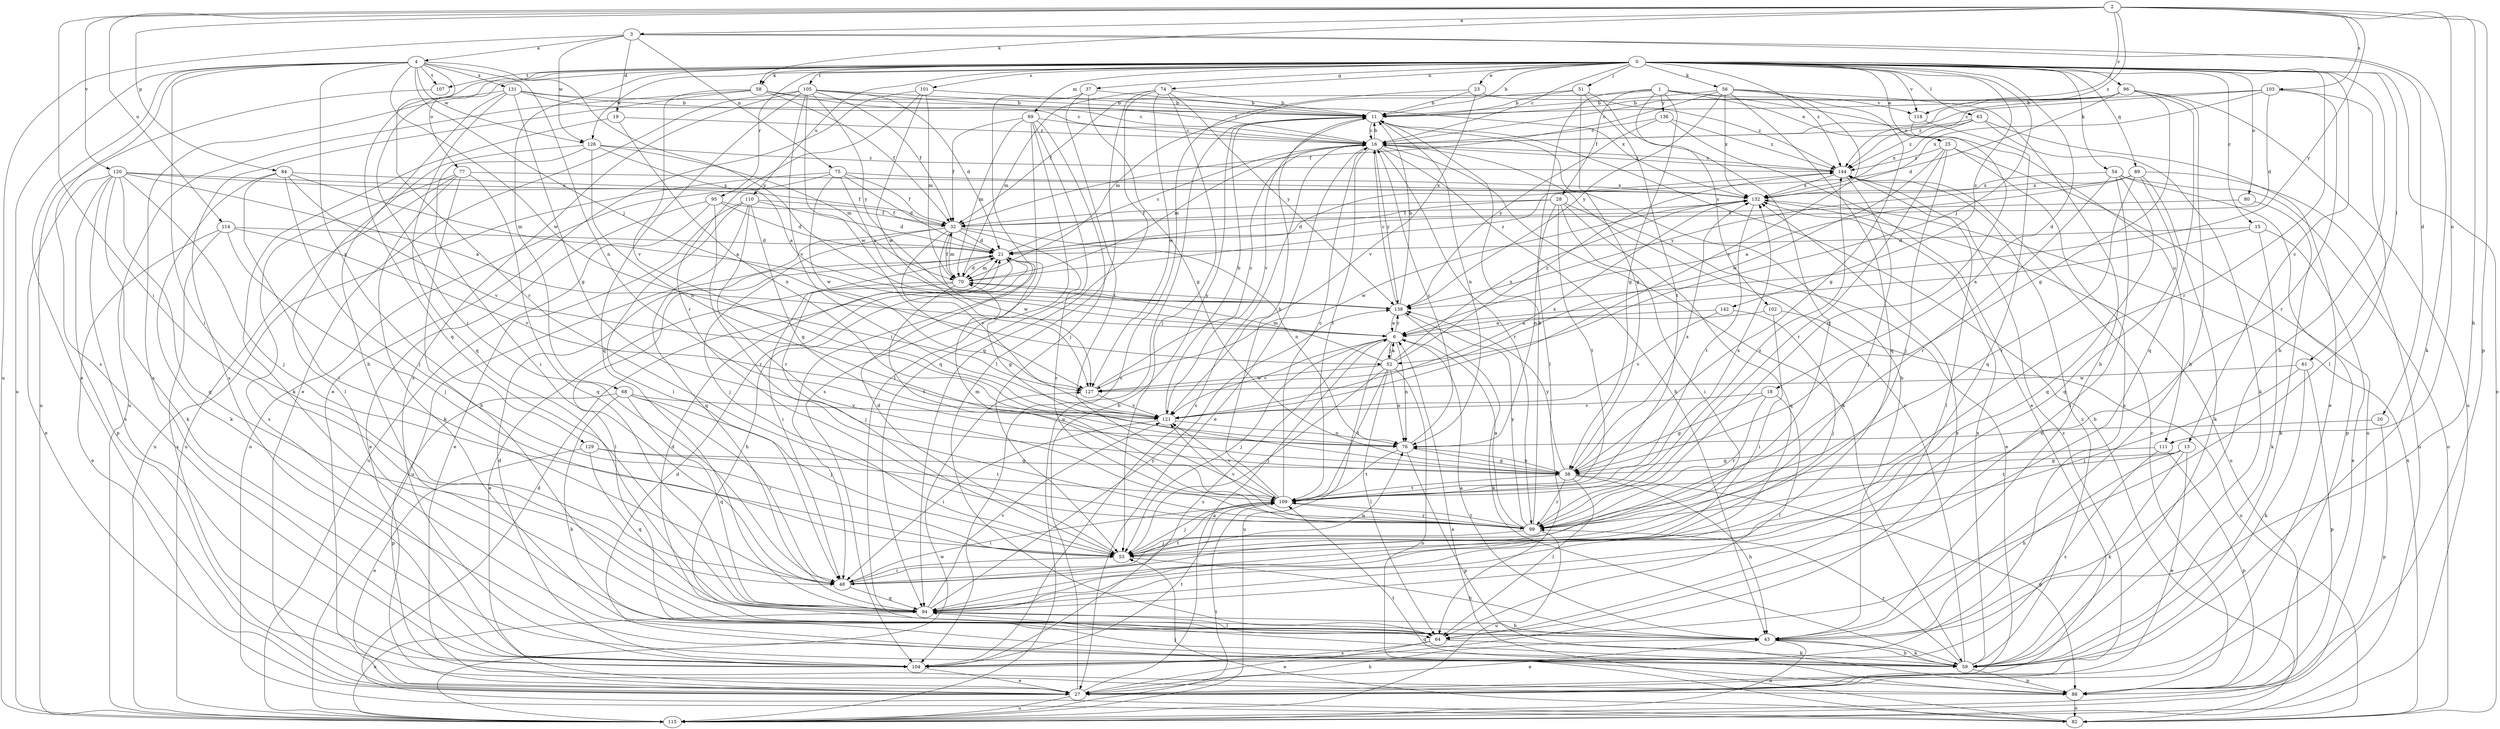 strict digraph  {
0;
1;
2;
3;
4;
6;
11;
13;
15;
16;
18;
19;
20;
21;
23;
25;
27;
28;
32;
37;
38;
43;
48;
51;
52;
53;
54;
56;
58;
59;
61;
63;
64;
68;
69;
70;
74;
75;
76;
77;
80;
82;
84;
88;
89;
94;
95;
96;
99;
101;
102;
103;
104;
105;
107;
109;
110;
111;
114;
115;
118;
120;
121;
126;
127;
129;
131;
132;
136;
138;
142;
144;
0 -> 11  [label=b];
0 -> 13  [label=c];
0 -> 15  [label=c];
0 -> 16  [label=c];
0 -> 18  [label=d];
0 -> 23  [label=e];
0 -> 25  [label=e];
0 -> 37  [label=g];
0 -> 43  [label=h];
0 -> 48  [label=i];
0 -> 51  [label=j];
0 -> 52  [label=j];
0 -> 54  [label=k];
0 -> 56  [label=k];
0 -> 58  [label=k];
0 -> 61  [label=l];
0 -> 63  [label=l];
0 -> 68  [label=m];
0 -> 69  [label=m];
0 -> 74  [label=n];
0 -> 77  [label=o];
0 -> 80  [label=o];
0 -> 82  [label=o];
0 -> 89  [label=q];
0 -> 94  [label=q];
0 -> 95  [label=r];
0 -> 96  [label=r];
0 -> 99  [label=r];
0 -> 101  [label=s];
0 -> 105  [label=t];
0 -> 107  [label=t];
0 -> 110  [label=u];
0 -> 118  [label=v];
0 -> 126  [label=w];
0 -> 142  [label=z];
0 -> 144  [label=z];
1 -> 25  [label=e];
1 -> 28  [label=f];
1 -> 32  [label=f];
1 -> 38  [label=g];
1 -> 64  [label=l];
1 -> 102  [label=s];
1 -> 111  [label=u];
1 -> 118  [label=v];
1 -> 136  [label=y];
2 -> 3  [label=a];
2 -> 43  [label=h];
2 -> 48  [label=i];
2 -> 58  [label=k];
2 -> 84  [label=p];
2 -> 88  [label=p];
2 -> 103  [label=s];
2 -> 111  [label=u];
2 -> 114  [label=u];
2 -> 118  [label=v];
2 -> 120  [label=v];
2 -> 138  [label=y];
2 -> 144  [label=z];
3 -> 4  [label=a];
3 -> 19  [label=d];
3 -> 20  [label=d];
3 -> 59  [label=k];
3 -> 75  [label=n];
3 -> 115  [label=u];
3 -> 126  [label=w];
4 -> 27  [label=e];
4 -> 48  [label=i];
4 -> 52  [label=j];
4 -> 76  [label=n];
4 -> 99  [label=r];
4 -> 104  [label=s];
4 -> 107  [label=t];
4 -> 115  [label=u];
4 -> 126  [label=w];
4 -> 127  [label=w];
4 -> 129  [label=x];
4 -> 131  [label=x];
4 -> 138  [label=y];
6 -> 52  [label=j];
6 -> 53  [label=j];
6 -> 76  [label=n];
6 -> 104  [label=s];
6 -> 115  [label=u];
6 -> 121  [label=v];
6 -> 138  [label=y];
11 -> 16  [label=c];
11 -> 76  [label=n];
11 -> 115  [label=u];
11 -> 121  [label=v];
13 -> 27  [label=e];
13 -> 38  [label=g];
13 -> 43  [label=h];
13 -> 59  [label=k];
13 -> 109  [label=t];
15 -> 6  [label=a];
15 -> 21  [label=d];
15 -> 27  [label=e];
15 -> 59  [label=k];
16 -> 11  [label=b];
16 -> 27  [label=e];
16 -> 43  [label=h];
16 -> 59  [label=k];
16 -> 70  [label=m];
16 -> 99  [label=r];
16 -> 104  [label=s];
16 -> 109  [label=t];
16 -> 138  [label=y];
16 -> 144  [label=z];
18 -> 38  [label=g];
18 -> 64  [label=l];
18 -> 99  [label=r];
18 -> 121  [label=v];
19 -> 59  [label=k];
19 -> 76  [label=n];
19 -> 16  [label=z];
20 -> 76  [label=n];
20 -> 88  [label=p];
21 -> 16  [label=c];
21 -> 38  [label=g];
21 -> 43  [label=h];
21 -> 48  [label=i];
21 -> 64  [label=l];
21 -> 70  [label=m];
23 -> 11  [label=b];
23 -> 104  [label=s];
23 -> 121  [label=v];
23 -> 144  [label=z];
25 -> 53  [label=j];
25 -> 99  [label=r];
25 -> 104  [label=s];
25 -> 115  [label=u];
25 -> 127  [label=w];
25 -> 144  [label=z];
27 -> 6  [label=a];
27 -> 11  [label=b];
27 -> 43  [label=h];
27 -> 115  [label=u];
27 -> 144  [label=z];
28 -> 21  [label=d];
28 -> 27  [label=e];
28 -> 32  [label=f];
28 -> 48  [label=i];
28 -> 76  [label=n];
28 -> 94  [label=q];
28 -> 109  [label=t];
32 -> 21  [label=d];
32 -> 53  [label=j];
32 -> 70  [label=m];
32 -> 76  [label=n];
32 -> 99  [label=r];
32 -> 115  [label=u];
32 -> 121  [label=v];
32 -> 127  [label=w];
37 -> 11  [label=b];
37 -> 38  [label=g];
37 -> 48  [label=i];
37 -> 109  [label=t];
38 -> 43  [label=h];
38 -> 64  [label=l];
38 -> 76  [label=n];
38 -> 88  [label=p];
38 -> 99  [label=r];
38 -> 109  [label=t];
38 -> 132  [label=x];
38 -> 138  [label=y];
43 -> 6  [label=a];
43 -> 11  [label=b];
43 -> 21  [label=d];
43 -> 27  [label=e];
43 -> 59  [label=k];
43 -> 115  [label=u];
48 -> 76  [label=n];
48 -> 94  [label=q];
48 -> 109  [label=t];
51 -> 11  [label=b];
51 -> 38  [label=g];
51 -> 53  [label=j];
51 -> 70  [label=m];
51 -> 109  [label=t];
52 -> 6  [label=a];
52 -> 53  [label=j];
52 -> 64  [label=l];
52 -> 70  [label=m];
52 -> 76  [label=n];
52 -> 82  [label=o];
52 -> 109  [label=t];
52 -> 127  [label=w];
52 -> 132  [label=x];
52 -> 144  [label=z];
53 -> 21  [label=d];
53 -> 43  [label=h];
53 -> 48  [label=i];
54 -> 64  [label=l];
54 -> 82  [label=o];
54 -> 88  [label=p];
54 -> 94  [label=q];
54 -> 99  [label=r];
54 -> 132  [label=x];
56 -> 11  [label=b];
56 -> 32  [label=f];
56 -> 38  [label=g];
56 -> 43  [label=h];
56 -> 94  [label=q];
56 -> 121  [label=v];
56 -> 132  [label=x];
56 -> 138  [label=y];
58 -> 11  [label=b];
58 -> 16  [label=c];
58 -> 32  [label=f];
58 -> 104  [label=s];
58 -> 115  [label=u];
58 -> 121  [label=v];
59 -> 16  [label=c];
59 -> 43  [label=h];
59 -> 88  [label=p];
59 -> 94  [label=q];
59 -> 99  [label=r];
59 -> 132  [label=x];
59 -> 144  [label=z];
61 -> 53  [label=j];
61 -> 59  [label=k];
61 -> 88  [label=p];
61 -> 127  [label=w];
63 -> 16  [label=c];
63 -> 27  [label=e];
63 -> 59  [label=k];
63 -> 132  [label=x];
63 -> 144  [label=z];
64 -> 27  [label=e];
64 -> 59  [label=k];
64 -> 104  [label=s];
68 -> 48  [label=i];
68 -> 53  [label=j];
68 -> 59  [label=k];
68 -> 88  [label=p];
68 -> 94  [label=q];
68 -> 121  [label=v];
69 -> 16  [label=c];
69 -> 32  [label=f];
69 -> 53  [label=j];
69 -> 64  [label=l];
69 -> 70  [label=m];
69 -> 94  [label=q];
69 -> 104  [label=s];
70 -> 21  [label=d];
70 -> 27  [label=e];
70 -> 32  [label=f];
70 -> 53  [label=j];
70 -> 109  [label=t];
70 -> 138  [label=y];
70 -> 144  [label=z];
74 -> 11  [label=b];
74 -> 53  [label=j];
74 -> 64  [label=l];
74 -> 70  [label=m];
74 -> 94  [label=q];
74 -> 127  [label=w];
74 -> 138  [label=y];
75 -> 21  [label=d];
75 -> 32  [label=f];
75 -> 82  [label=o];
75 -> 115  [label=u];
75 -> 127  [label=w];
75 -> 132  [label=x];
75 -> 138  [label=y];
76 -> 16  [label=c];
76 -> 38  [label=g];
76 -> 88  [label=p];
76 -> 109  [label=t];
77 -> 43  [label=h];
77 -> 59  [label=k];
77 -> 94  [label=q];
77 -> 104  [label=s];
77 -> 115  [label=u];
77 -> 132  [label=x];
80 -> 32  [label=f];
80 -> 59  [label=k];
82 -> 6  [label=a];
82 -> 11  [label=b];
82 -> 21  [label=d];
82 -> 53  [label=j];
82 -> 132  [label=x];
84 -> 6  [label=a];
84 -> 48  [label=i];
84 -> 53  [label=j];
84 -> 59  [label=k];
84 -> 121  [label=v];
84 -> 132  [label=x];
88 -> 21  [label=d];
88 -> 82  [label=o];
88 -> 109  [label=t];
88 -> 144  [label=z];
89 -> 6  [label=a];
89 -> 59  [label=k];
89 -> 94  [label=q];
89 -> 99  [label=r];
89 -> 115  [label=u];
89 -> 132  [label=x];
89 -> 138  [label=y];
94 -> 43  [label=h];
94 -> 64  [label=l];
94 -> 115  [label=u];
94 -> 121  [label=v];
94 -> 138  [label=y];
95 -> 21  [label=d];
95 -> 27  [label=e];
95 -> 32  [label=f];
95 -> 99  [label=r];
95 -> 115  [label=u];
96 -> 11  [label=b];
96 -> 16  [label=c];
96 -> 21  [label=d];
96 -> 38  [label=g];
96 -> 43  [label=h];
96 -> 94  [label=q];
96 -> 115  [label=u];
96 -> 144  [label=z];
99 -> 6  [label=a];
99 -> 11  [label=b];
99 -> 53  [label=j];
99 -> 109  [label=t];
99 -> 115  [label=u];
99 -> 121  [label=v];
99 -> 138  [label=y];
99 -> 144  [label=z];
101 -> 11  [label=b];
101 -> 27  [label=e];
101 -> 70  [label=m];
101 -> 99  [label=r];
101 -> 127  [label=w];
102 -> 6  [label=a];
102 -> 48  [label=i];
102 -> 82  [label=o];
103 -> 11  [label=b];
103 -> 16  [label=c];
103 -> 21  [label=d];
103 -> 64  [label=l];
103 -> 99  [label=r];
103 -> 132  [label=x];
104 -> 21  [label=d];
104 -> 27  [label=e];
104 -> 109  [label=t];
104 -> 132  [label=x];
105 -> 11  [label=b];
105 -> 16  [label=c];
105 -> 21  [label=d];
105 -> 27  [label=e];
105 -> 32  [label=f];
105 -> 94  [label=q];
105 -> 104  [label=s];
105 -> 121  [label=v];
105 -> 127  [label=w];
105 -> 138  [label=y];
107 -> 115  [label=u];
109 -> 11  [label=b];
109 -> 16  [label=c];
109 -> 48  [label=i];
109 -> 53  [label=j];
109 -> 70  [label=m];
109 -> 99  [label=r];
109 -> 121  [label=v];
109 -> 132  [label=x];
110 -> 21  [label=d];
110 -> 27  [label=e];
110 -> 32  [label=f];
110 -> 38  [label=g];
110 -> 48  [label=i];
110 -> 94  [label=q];
110 -> 99  [label=r];
111 -> 38  [label=g];
111 -> 88  [label=p];
111 -> 104  [label=s];
114 -> 21  [label=d];
114 -> 27  [label=e];
114 -> 53  [label=j];
114 -> 104  [label=s];
114 -> 121  [label=v];
115 -> 109  [label=t];
115 -> 127  [label=w];
118 -> 94  [label=q];
118 -> 99  [label=r];
120 -> 6  [label=a];
120 -> 27  [label=e];
120 -> 32  [label=f];
120 -> 53  [label=j];
120 -> 59  [label=k];
120 -> 88  [label=p];
120 -> 94  [label=q];
120 -> 104  [label=s];
120 -> 132  [label=x];
121 -> 11  [label=b];
121 -> 48  [label=i];
121 -> 76  [label=n];
121 -> 132  [label=x];
126 -> 6  [label=a];
126 -> 48  [label=i];
126 -> 64  [label=l];
126 -> 70  [label=m];
126 -> 76  [label=n];
126 -> 144  [label=z];
127 -> 16  [label=c];
127 -> 121  [label=v];
129 -> 27  [label=e];
129 -> 38  [label=g];
129 -> 94  [label=q];
129 -> 109  [label=t];
131 -> 11  [label=b];
131 -> 16  [label=c];
131 -> 38  [label=g];
131 -> 43  [label=h];
131 -> 94  [label=q];
131 -> 104  [label=s];
131 -> 132  [label=x];
132 -> 32  [label=f];
132 -> 109  [label=t];
132 -> 115  [label=u];
132 -> 127  [label=w];
136 -> 16  [label=c];
136 -> 27  [label=e];
136 -> 138  [label=y];
136 -> 144  [label=z];
138 -> 6  [label=a];
138 -> 11  [label=b];
138 -> 16  [label=c];
138 -> 59  [label=k];
142 -> 6  [label=a];
142 -> 53  [label=j];
142 -> 121  [label=v];
144 -> 16  [label=c];
144 -> 53  [label=j];
144 -> 64  [label=l];
144 -> 132  [label=x];
}
